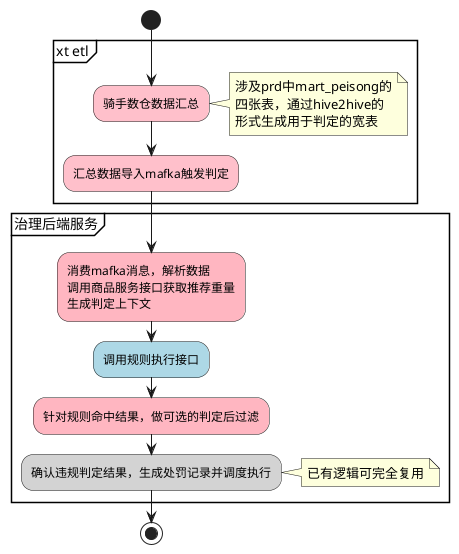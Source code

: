 @startuml
'https://plantuml.com/activity-diagram-beta

start
group xt etl
#pink:骑手数仓数据汇总;
note right:涉及prd中mart_peisong的\n四张表，通过hive2hive的\n形式生成用于判定的宽表
#pink:汇总数据导入mafka触发判定;
end group
group 治理后端服务
#lightpink:消费mafka消息，解析数据\n调用商品服务接口获取推荐重量\n生成判定上下文;
#lightblue:调用规则执行接口;
#lightpink:针对规则命中结果，做可选的判定后过滤;
#lightgrey:确认违规判定结果，生成处罚记录并调度执行;
note right:已有逻辑可完全复用
end group
stop
@enduml
